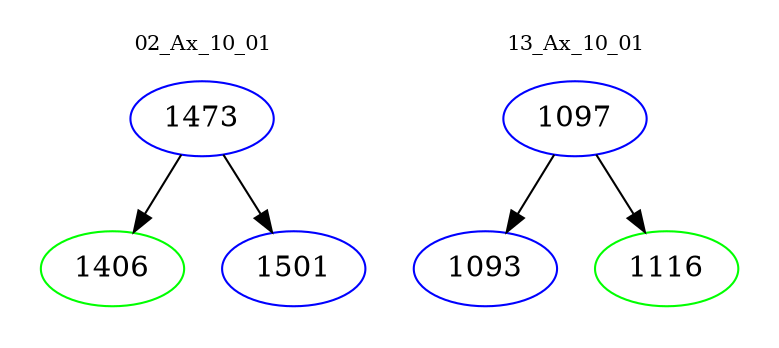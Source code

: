 digraph{
subgraph cluster_0 {
color = white
label = "02_Ax_10_01";
fontsize=10;
T0_1473 [label="1473", color="blue"]
T0_1473 -> T0_1406 [color="black"]
T0_1406 [label="1406", color="green"]
T0_1473 -> T0_1501 [color="black"]
T0_1501 [label="1501", color="blue"]
}
subgraph cluster_1 {
color = white
label = "13_Ax_10_01";
fontsize=10;
T1_1097 [label="1097", color="blue"]
T1_1097 -> T1_1093 [color="black"]
T1_1093 [label="1093", color="blue"]
T1_1097 -> T1_1116 [color="black"]
T1_1116 [label="1116", color="green"]
}
}
